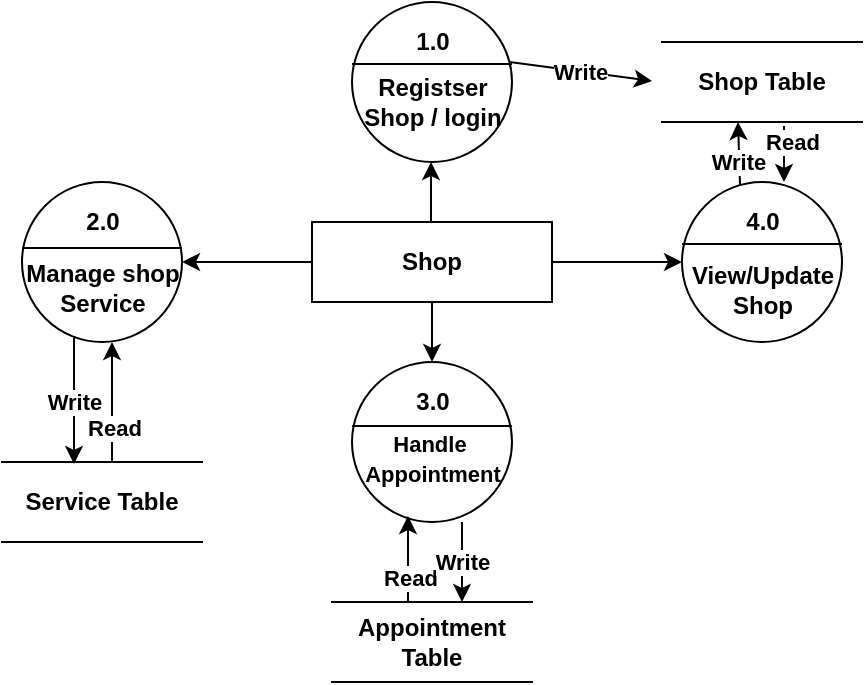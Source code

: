 <mxfile version="20.2.5" type="device"><diagram id="-P2B4eYE-_tEG3sQScqN" name="Page-1"><mxGraphModel dx="1038" dy="1589" grid="1" gridSize="10" guides="1" tooltips="1" connect="1" arrows="1" fold="1" page="1" pageScale="1" pageWidth="850" pageHeight="1100" math="0" shadow="0"><root><mxCell id="0"/><mxCell id="1" parent="0"/><mxCell id="S_S04EBTjB6T-BIhjCUz-1" style="edgeStyle=orthogonalEdgeStyle;rounded=0;orthogonalLoop=1;jettySize=auto;html=1;exitX=0.5;exitY=1;exitDx=0;exitDy=0;" parent="1" source="S_S04EBTjB6T-BIhjCUz-2" edge="1"><mxGeometry relative="1" as="geometry"><mxPoint x="340" y="150" as="targetPoint"/></mxGeometry></mxCell><mxCell id="S_S04EBTjB6T-BIhjCUz-2" value="&lt;b&gt;Shop&lt;/b&gt;" style="rounded=0;whiteSpace=wrap;html=1;" parent="1" vertex="1"><mxGeometry x="280" y="80" width="120" height="40" as="geometry"/></mxCell><mxCell id="S_S04EBTjB6T-BIhjCUz-3" value="" style="ellipse;whiteSpace=wrap;html=1;aspect=fixed;" parent="1" vertex="1"><mxGeometry x="300" y="150" width="80" height="80" as="geometry"/></mxCell><mxCell id="S_S04EBTjB6T-BIhjCUz-4" value="" style="endArrow=none;html=1;rounded=0;exitX=0;exitY=0.5;exitDx=0;exitDy=0;entryX=1;entryY=0.5;entryDx=0;entryDy=0;" parent="1" edge="1"><mxGeometry width="50" height="50" relative="1" as="geometry"><mxPoint x="300" y="182" as="sourcePoint"/><mxPoint x="380" y="182" as="targetPoint"/></mxGeometry></mxCell><mxCell id="S_S04EBTjB6T-BIhjCUz-5" value="&lt;b&gt;Shop Table&lt;/b&gt;" style="shape=partialRectangle;whiteSpace=wrap;html=1;left=0;right=0;fillColor=none;" parent="1" vertex="1"><mxGeometry x="455" y="-10" width="100" height="40" as="geometry"/></mxCell><mxCell id="S_S04EBTjB6T-BIhjCUz-17" value="&lt;b&gt;Appointment Table&lt;/b&gt;" style="shape=partialRectangle;whiteSpace=wrap;html=1;left=0;right=0;fillColor=none;" parent="1" vertex="1"><mxGeometry x="290" y="270" width="100" height="40" as="geometry"/></mxCell><mxCell id="S_S04EBTjB6T-BIhjCUz-18" value="&lt;b&gt;Service Table&lt;/b&gt;" style="shape=partialRectangle;whiteSpace=wrap;html=1;left=0;right=0;fillColor=none;" parent="1" vertex="1"><mxGeometry x="125" y="200" width="100" height="40" as="geometry"/></mxCell><mxCell id="S_S04EBTjB6T-BIhjCUz-19" value="&lt;b&gt;Write&lt;/b&gt;" style="endArrow=classic;html=1;rounded=0;entryX=0.38;entryY=1;entryDx=0;entryDy=0;entryPerimeter=0;exitX=0.363;exitY=0.025;exitDx=0;exitDy=0;exitPerimeter=0;" parent="1" source="S_S04EBTjB6T-BIhjCUz-52" target="S_S04EBTjB6T-BIhjCUz-5" edge="1"><mxGeometry x="-0.249" y="1" width="50" height="50" relative="1" as="geometry"><mxPoint x="490" y="270" as="sourcePoint"/><mxPoint x="520" y="220" as="targetPoint"/><mxPoint as="offset"/></mxGeometry></mxCell><mxCell id="S_S04EBTjB6T-BIhjCUz-20" value="&lt;b&gt;Read&lt;/b&gt;" style="endArrow=none;html=1;rounded=0;startArrow=classic;startFill=1;endFill=0;entryX=0.61;entryY=1.05;entryDx=0;entryDy=0;entryPerimeter=0;" parent="1" target="S_S04EBTjB6T-BIhjCUz-5" edge="1"><mxGeometry x="0.429" y="-4" width="50" height="50" relative="1" as="geometry"><mxPoint x="516" y="60" as="sourcePoint"/><mxPoint x="550" y="60" as="targetPoint"/><mxPoint as="offset"/></mxGeometry></mxCell><mxCell id="S_S04EBTjB6T-BIhjCUz-25" value="" style="endArrow=classic;html=1;rounded=0;exitX=1;exitY=0.5;exitDx=0;exitDy=0;entryX=0;entryY=0.5;entryDx=0;entryDy=0;" parent="1" source="S_S04EBTjB6T-BIhjCUz-2" target="S_S04EBTjB6T-BIhjCUz-52" edge="1"><mxGeometry width="50" height="50" relative="1" as="geometry"><mxPoint x="210" y="410" as="sourcePoint"/><mxPoint x="460" y="100" as="targetPoint"/></mxGeometry></mxCell><mxCell id="S_S04EBTjB6T-BIhjCUz-27" value="" style="endArrow=classic;html=1;rounded=0;startArrow=none;startFill=0;endFill=1;entryX=0.35;entryY=0.963;entryDx=0;entryDy=0;entryPerimeter=0;exitX=0.38;exitY=0;exitDx=0;exitDy=0;exitPerimeter=0;" parent="1" source="S_S04EBTjB6T-BIhjCUz-17" target="S_S04EBTjB6T-BIhjCUz-3" edge="1"><mxGeometry width="50" height="50" relative="1" as="geometry"><mxPoint x="328" y="260" as="sourcePoint"/><mxPoint x="190" y="360" as="targetPoint"/></mxGeometry></mxCell><mxCell id="S_S04EBTjB6T-BIhjCUz-66" value="&lt;b&gt;Read&lt;/b&gt;" style="edgeLabel;html=1;align=center;verticalAlign=middle;resizable=0;points=[];fontSize=11;" parent="S_S04EBTjB6T-BIhjCUz-27" vertex="1" connectable="0"><mxGeometry x="-0.441" y="-1" relative="1" as="geometry"><mxPoint as="offset"/></mxGeometry></mxCell><mxCell id="S_S04EBTjB6T-BIhjCUz-29" value="&lt;b&gt;3.0&lt;/b&gt;" style="text;html=1;resizable=0;autosize=1;align=center;verticalAlign=middle;points=[];fillColor=none;strokeColor=none;rounded=0;" parent="1" vertex="1"><mxGeometry x="325" y="160" width="30" height="20" as="geometry"/></mxCell><mxCell id="S_S04EBTjB6T-BIhjCUz-30" value="&lt;b style=&quot;font-size: 11px;&quot;&gt;Handle&amp;nbsp;&lt;br&gt;Appointment&lt;br&gt;&lt;/b&gt;" style="text;html=1;resizable=0;autosize=1;align=center;verticalAlign=middle;points=[];fillColor=none;strokeColor=none;rounded=0;" parent="1" vertex="1"><mxGeometry x="300" y="183" width="80" height="30" as="geometry"/></mxCell><mxCell id="S_S04EBTjB6T-BIhjCUz-42" value="" style="ellipse;whiteSpace=wrap;html=1;aspect=fixed;" parent="1" vertex="1"><mxGeometry x="300" y="-30" width="80" height="80" as="geometry"/></mxCell><mxCell id="S_S04EBTjB6T-BIhjCUz-43" value="" style="endArrow=none;html=1;rounded=0;exitX=0;exitY=0.5;exitDx=0;exitDy=0;entryX=1;entryY=0.5;entryDx=0;entryDy=0;" parent="1" edge="1"><mxGeometry width="50" height="50" relative="1" as="geometry"><mxPoint x="300" y="1" as="sourcePoint"/><mxPoint x="380" y="1" as="targetPoint"/></mxGeometry></mxCell><mxCell id="S_S04EBTjB6T-BIhjCUz-44" value="&lt;b&gt;1.0&lt;/b&gt;" style="text;html=1;resizable=0;autosize=1;align=center;verticalAlign=middle;points=[];fillColor=none;strokeColor=none;rounded=0;" parent="1" vertex="1"><mxGeometry x="325" y="-20" width="30" height="20" as="geometry"/></mxCell><mxCell id="S_S04EBTjB6T-BIhjCUz-45" value="&lt;b&gt;Registser&lt;br&gt;Shop / login&lt;br&gt;&lt;/b&gt;" style="text;html=1;resizable=0;autosize=1;align=center;verticalAlign=middle;points=[];fillColor=none;strokeColor=none;rounded=0;" parent="1" vertex="1"><mxGeometry x="295" width="90" height="40" as="geometry"/></mxCell><mxCell id="S_S04EBTjB6T-BIhjCUz-52" value="" style="ellipse;whiteSpace=wrap;html=1;aspect=fixed;" parent="1" vertex="1"><mxGeometry x="465" y="60" width="80" height="80" as="geometry"/></mxCell><mxCell id="S_S04EBTjB6T-BIhjCUz-53" value="" style="endArrow=none;html=1;rounded=0;exitX=0;exitY=0.5;exitDx=0;exitDy=0;entryX=1;entryY=0.5;entryDx=0;entryDy=0;" parent="1" edge="1"><mxGeometry width="50" height="50" relative="1" as="geometry"><mxPoint x="465" y="91" as="sourcePoint"/><mxPoint x="545" y="91" as="targetPoint"/></mxGeometry></mxCell><mxCell id="S_S04EBTjB6T-BIhjCUz-54" value="&lt;b&gt;4.0&lt;/b&gt;" style="text;html=1;resizable=0;autosize=1;align=center;verticalAlign=middle;points=[];fillColor=none;strokeColor=none;rounded=0;" parent="1" vertex="1"><mxGeometry x="490" y="70" width="30" height="20" as="geometry"/></mxCell><mxCell id="S_S04EBTjB6T-BIhjCUz-55" value="&lt;b&gt;View/Update&lt;br&gt;Shop&lt;br&gt;&lt;/b&gt;" style="text;html=1;resizable=0;autosize=1;align=center;verticalAlign=middle;points=[];fillColor=none;strokeColor=none;rounded=0;" parent="1" vertex="1"><mxGeometry x="460" y="99" width="90" height="30" as="geometry"/></mxCell><mxCell id="S_S04EBTjB6T-BIhjCUz-56" value="" style="ellipse;whiteSpace=wrap;html=1;aspect=fixed;" parent="1" vertex="1"><mxGeometry x="135" y="60" width="80" height="80" as="geometry"/></mxCell><mxCell id="S_S04EBTjB6T-BIhjCUz-57" value="" style="endArrow=none;html=1;rounded=0;exitX=0;exitY=0.5;exitDx=0;exitDy=0;entryX=1;entryY=0.5;entryDx=0;entryDy=0;" parent="1" edge="1"><mxGeometry width="50" height="50" relative="1" as="geometry"><mxPoint x="135" y="93" as="sourcePoint"/><mxPoint x="215" y="93" as="targetPoint"/></mxGeometry></mxCell><mxCell id="S_S04EBTjB6T-BIhjCUz-58" value="&lt;b&gt;2.0&lt;/b&gt;" style="text;html=1;resizable=0;autosize=1;align=center;verticalAlign=middle;points=[];fillColor=none;strokeColor=none;rounded=0;" parent="1" vertex="1"><mxGeometry x="160" y="70" width="30" height="20" as="geometry"/></mxCell><mxCell id="S_S04EBTjB6T-BIhjCUz-59" value="&lt;div style=&quot;&quot;&gt;&lt;b style=&quot;&quot;&gt;&lt;font style=&quot;font-size: 12px;&quot;&gt;Manage shop&lt;/font&gt;&lt;/b&gt;&lt;/div&gt;&lt;div style=&quot;&quot;&gt;&lt;b style=&quot;&quot;&gt;&lt;font style=&quot;font-size: 12px;&quot;&gt;Service&lt;/font&gt;&lt;/b&gt;&lt;/div&gt;" style="text;html=1;resizable=0;autosize=1;align=center;verticalAlign=middle;points=[];fillColor=none;strokeColor=none;rounded=0;" parent="1" vertex="1"><mxGeometry x="130" y="98" width="90" height="30" as="geometry"/></mxCell><mxCell id="S_S04EBTjB6T-BIhjCUz-60" style="edgeStyle=orthogonalEdgeStyle;rounded=0;orthogonalLoop=1;jettySize=auto;html=1;exitX=0.5;exitY=1;exitDx=0;exitDy=0;startArrow=classic;startFill=1;endArrow=none;endFill=0;" parent="1" edge="1"><mxGeometry relative="1" as="geometry"><mxPoint x="339.5" y="80" as="targetPoint"/><mxPoint x="339.5" y="50" as="sourcePoint"/></mxGeometry></mxCell><mxCell id="S_S04EBTjB6T-BIhjCUz-61" value="" style="endArrow=none;html=1;rounded=0;exitX=1;exitY=0.5;exitDx=0;exitDy=0;entryX=0;entryY=0.5;entryDx=0;entryDy=0;startArrow=classic;startFill=1;endFill=0;" parent="1" edge="1"><mxGeometry width="50" height="50" relative="1" as="geometry"><mxPoint x="215" y="100" as="sourcePoint"/><mxPoint x="280" y="100" as="targetPoint"/></mxGeometry></mxCell><mxCell id="S_S04EBTjB6T-BIhjCUz-62" value="&lt;b&gt;Write&lt;/b&gt;" style="endArrow=classic;html=1;rounded=0;exitX=0.931;exitY=0;exitDx=0;exitDy=0;entryX=0;entryY=0.5;entryDx=0;entryDy=0;exitPerimeter=0;" parent="1" source="S_S04EBTjB6T-BIhjCUz-45" edge="1"><mxGeometry width="50" height="50" relative="1" as="geometry"><mxPoint x="385" y="9.5" as="sourcePoint"/><mxPoint x="450" y="9.5" as="targetPoint"/></mxGeometry></mxCell><mxCell id="S_S04EBTjB6T-BIhjCUz-70" value="&lt;b&gt;Write&lt;/b&gt;" style="endArrow=classic;html=1;rounded=0;fontSize=11;exitX=0.325;exitY=0.975;exitDx=0;exitDy=0;exitPerimeter=0;entryX=0.36;entryY=0.025;entryDx=0;entryDy=0;entryPerimeter=0;" parent="1" source="S_S04EBTjB6T-BIhjCUz-56" target="S_S04EBTjB6T-BIhjCUz-18" edge="1"><mxGeometry width="50" height="50" relative="1" as="geometry"><mxPoint x="400" y="250" as="sourcePoint"/><mxPoint x="450" y="200" as="targetPoint"/></mxGeometry></mxCell><mxCell id="S_S04EBTjB6T-BIhjCUz-74" value="" style="endArrow=none;html=1;rounded=0;fontSize=11;exitX=0.325;exitY=0.975;exitDx=0;exitDy=0;exitPerimeter=0;startArrow=classic;startFill=1;endFill=0;" parent="1" edge="1"><mxGeometry width="50" height="50" relative="1" as="geometry"><mxPoint x="180" y="140" as="sourcePoint"/><mxPoint x="180" y="200" as="targetPoint"/></mxGeometry></mxCell><mxCell id="S_S04EBTjB6T-BIhjCUz-75" value="&lt;b&gt;Read&lt;/b&gt;" style="edgeLabel;html=1;align=center;verticalAlign=middle;resizable=0;points=[];fontSize=11;" parent="S_S04EBTjB6T-BIhjCUz-74" vertex="1" connectable="0"><mxGeometry x="0.433" y="1" relative="1" as="geometry"><mxPoint as="offset"/></mxGeometry></mxCell><mxCell id="xY3khuduefc89F0jqtSx-1" value="&lt;b&gt;Write&lt;/b&gt;" style="endArrow=classic;html=1;rounded=0;fontSize=11;entryX=0.36;entryY=0.025;entryDx=0;entryDy=0;entryPerimeter=0;" parent="1" edge="1"><mxGeometry width="50" height="50" relative="1" as="geometry"><mxPoint x="355" y="230" as="sourcePoint"/><mxPoint x="355" y="270" as="targetPoint"/></mxGeometry></mxCell></root></mxGraphModel></diagram></mxfile>